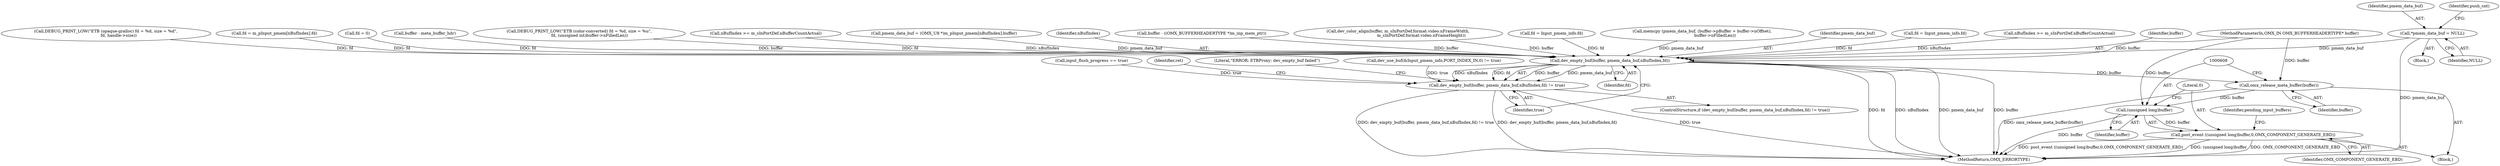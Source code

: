 digraph "0_Android_4ed06d14080d8667d5be14eed200e378cba78345_0@pointer" {
"1000109" [label="(Call,*pmem_data_buf = NULL)"];
"1000595" [label="(Call,dev_empty_buf(buffer, pmem_data_buf,nBufIndex,fd))"];
"1000594" [label="(Call,dev_empty_buf(buffer, pmem_data_buf,nBufIndex,fd) != true)"];
"1000604" [label="(Call,omx_release_meta_buffer(buffer))"];
"1000607" [label="(Call,(unsigned long)buffer)"];
"1000606" [label="(Call,post_event ((unsigned long)buffer,0,OMX_COMPONENT_GENERATE_EBD))"];
"1000597" [label="(Identifier,pmem_data_buf)"];
"1000345" [label="(Call,fd = Input_pmem_info.fd)"];
"1000267" [label="(Call,nBufIndex >= m_sInPortDef.nBufferCountActual)"];
"1000595" [label="(Call,dev_empty_buf(buffer, pmem_data_buf,nBufIndex,fd))"];
"1000281" [label="(Call,input_flush_progress == true)"];
"1000593" [label="(ControlStructure,if (dev_empty_buf(buffer, pmem_data_buf,nBufIndex,fd) != true))"];
"1000622" [label="(Identifier,ret)"];
"1000603" [label="(Literal,\"ERROR: ETBProxy: dev_empty_buf failed\")"];
"1000610" [label="(Literal,0)"];
"1000600" [label="(Identifier,true)"];
"1000104" [label="(Block,)"];
"1000111" [label="(Identifier,NULL)"];
"1000109" [label="(Call,*pmem_data_buf = NULL)"];
"1000604" [label="(Call,omx_release_meta_buffer(buffer))"];
"1000110" [label="(Identifier,pmem_data_buf)"];
"1000596" [label="(Identifier,buffer)"];
"1000479" [label="(Call,DEBUG_PRINT_LOW(\"ETB (opaque-gralloc) fd = %d, size = %d\",\n                    fd, handle->size))"];
"1000609" [label="(Identifier,buffer)"];
"1000299" [label="(Call,fd = m_pInput_pmem[nBufIndex].fd)"];
"1000611" [label="(Identifier,OMX_COMPONENT_GENERATE_EBD)"];
"1000129" [label="(Call,fd = 0)"];
"1000159" [label="(Call,buffer - meta_buffer_hdr)"];
"1000544" [label="(Call,DEBUG_PRINT_LOW(\"ETB (color-converted) fd = %d, size = %u\",\n                fd, (unsigned int)buffer->nFilledLen))"];
"1000103" [label="(MethodParameterIn,OMX_IN OMX_BUFFERHEADERTYPE* buffer)"];
"1000613" [label="(Identifier,pending_input_buffers)"];
"1000163" [label="(Call,nBufIndex >= m_sInPortDef.nBufferCountActual)"];
"1000623" [label="(MethodReturn,OMX_ERRORTYPE)"];
"1000507" [label="(Call,pmem_data_buf = (OMX_U8 *)m_pInput_pmem[nBufIndex].buffer)"];
"1000434" [label="(Call,dev_use_buf(&Input_pmem_info,PORT_INDEX_IN,0) != true)"];
"1000114" [label="(Identifier,push_cnt)"];
"1000598" [label="(Identifier,nBufIndex)"];
"1000261" [label="(Call,buffer - ((OMX_BUFFERHEADERTYPE *)m_inp_mem_ptr))"];
"1000599" [label="(Identifier,fd)"];
"1000566" [label="(Call,dev_color_align(buffer, m_sInPortDef.format.video.nFrameWidth,\n                                    m_sInPortDef.format.video.nFrameHeight))"];
"1000601" [label="(Block,)"];
"1000607" [label="(Call,(unsigned long)buffer)"];
"1000606" [label="(Call,post_event ((unsigned long)buffer,0,OMX_COMPONENT_GENERATE_EBD))"];
"1000405" [label="(Call,fd = Input_pmem_info.fd)"];
"1000519" [label="(Call,memcpy (pmem_data_buf, (buffer->pBuffer + buffer->nOffset),\n                    buffer->nFilledLen))"];
"1000605" [label="(Identifier,buffer)"];
"1000594" [label="(Call,dev_empty_buf(buffer, pmem_data_buf,nBufIndex,fd) != true)"];
"1000109" -> "1000104"  [label="AST: "];
"1000109" -> "1000111"  [label="CFG: "];
"1000110" -> "1000109"  [label="AST: "];
"1000111" -> "1000109"  [label="AST: "];
"1000114" -> "1000109"  [label="CFG: "];
"1000109" -> "1000623"  [label="DDG: pmem_data_buf"];
"1000109" -> "1000595"  [label="DDG: pmem_data_buf"];
"1000595" -> "1000594"  [label="AST: "];
"1000595" -> "1000599"  [label="CFG: "];
"1000596" -> "1000595"  [label="AST: "];
"1000597" -> "1000595"  [label="AST: "];
"1000598" -> "1000595"  [label="AST: "];
"1000599" -> "1000595"  [label="AST: "];
"1000600" -> "1000595"  [label="CFG: "];
"1000595" -> "1000623"  [label="DDG: fd"];
"1000595" -> "1000623"  [label="DDG: nBufIndex"];
"1000595" -> "1000623"  [label="DDG: pmem_data_buf"];
"1000595" -> "1000623"  [label="DDG: buffer"];
"1000595" -> "1000594"  [label="DDG: buffer"];
"1000595" -> "1000594"  [label="DDG: pmem_data_buf"];
"1000595" -> "1000594"  [label="DDG: nBufIndex"];
"1000595" -> "1000594"  [label="DDG: fd"];
"1000159" -> "1000595"  [label="DDG: buffer"];
"1000566" -> "1000595"  [label="DDG: buffer"];
"1000261" -> "1000595"  [label="DDG: buffer"];
"1000103" -> "1000595"  [label="DDG: buffer"];
"1000519" -> "1000595"  [label="DDG: pmem_data_buf"];
"1000507" -> "1000595"  [label="DDG: pmem_data_buf"];
"1000163" -> "1000595"  [label="DDG: nBufIndex"];
"1000267" -> "1000595"  [label="DDG: nBufIndex"];
"1000129" -> "1000595"  [label="DDG: fd"];
"1000544" -> "1000595"  [label="DDG: fd"];
"1000299" -> "1000595"  [label="DDG: fd"];
"1000405" -> "1000595"  [label="DDG: fd"];
"1000345" -> "1000595"  [label="DDG: fd"];
"1000479" -> "1000595"  [label="DDG: fd"];
"1000595" -> "1000604"  [label="DDG: buffer"];
"1000594" -> "1000593"  [label="AST: "];
"1000594" -> "1000600"  [label="CFG: "];
"1000600" -> "1000594"  [label="AST: "];
"1000603" -> "1000594"  [label="CFG: "];
"1000622" -> "1000594"  [label="CFG: "];
"1000594" -> "1000623"  [label="DDG: dev_empty_buf(buffer, pmem_data_buf,nBufIndex,fd)"];
"1000594" -> "1000623"  [label="DDG: true"];
"1000594" -> "1000623"  [label="DDG: dev_empty_buf(buffer, pmem_data_buf,nBufIndex,fd) != true"];
"1000434" -> "1000594"  [label="DDG: true"];
"1000281" -> "1000594"  [label="DDG: true"];
"1000604" -> "1000601"  [label="AST: "];
"1000604" -> "1000605"  [label="CFG: "];
"1000605" -> "1000604"  [label="AST: "];
"1000608" -> "1000604"  [label="CFG: "];
"1000604" -> "1000623"  [label="DDG: omx_release_meta_buffer(buffer)"];
"1000103" -> "1000604"  [label="DDG: buffer"];
"1000604" -> "1000607"  [label="DDG: buffer"];
"1000607" -> "1000606"  [label="AST: "];
"1000607" -> "1000609"  [label="CFG: "];
"1000608" -> "1000607"  [label="AST: "];
"1000609" -> "1000607"  [label="AST: "];
"1000610" -> "1000607"  [label="CFG: "];
"1000607" -> "1000623"  [label="DDG: buffer"];
"1000607" -> "1000606"  [label="DDG: buffer"];
"1000103" -> "1000607"  [label="DDG: buffer"];
"1000606" -> "1000601"  [label="AST: "];
"1000606" -> "1000611"  [label="CFG: "];
"1000610" -> "1000606"  [label="AST: "];
"1000611" -> "1000606"  [label="AST: "];
"1000613" -> "1000606"  [label="CFG: "];
"1000606" -> "1000623"  [label="DDG: (unsigned long)buffer"];
"1000606" -> "1000623"  [label="DDG: OMX_COMPONENT_GENERATE_EBD"];
"1000606" -> "1000623"  [label="DDG: post_event ((unsigned long)buffer,0,OMX_COMPONENT_GENERATE_EBD)"];
}
